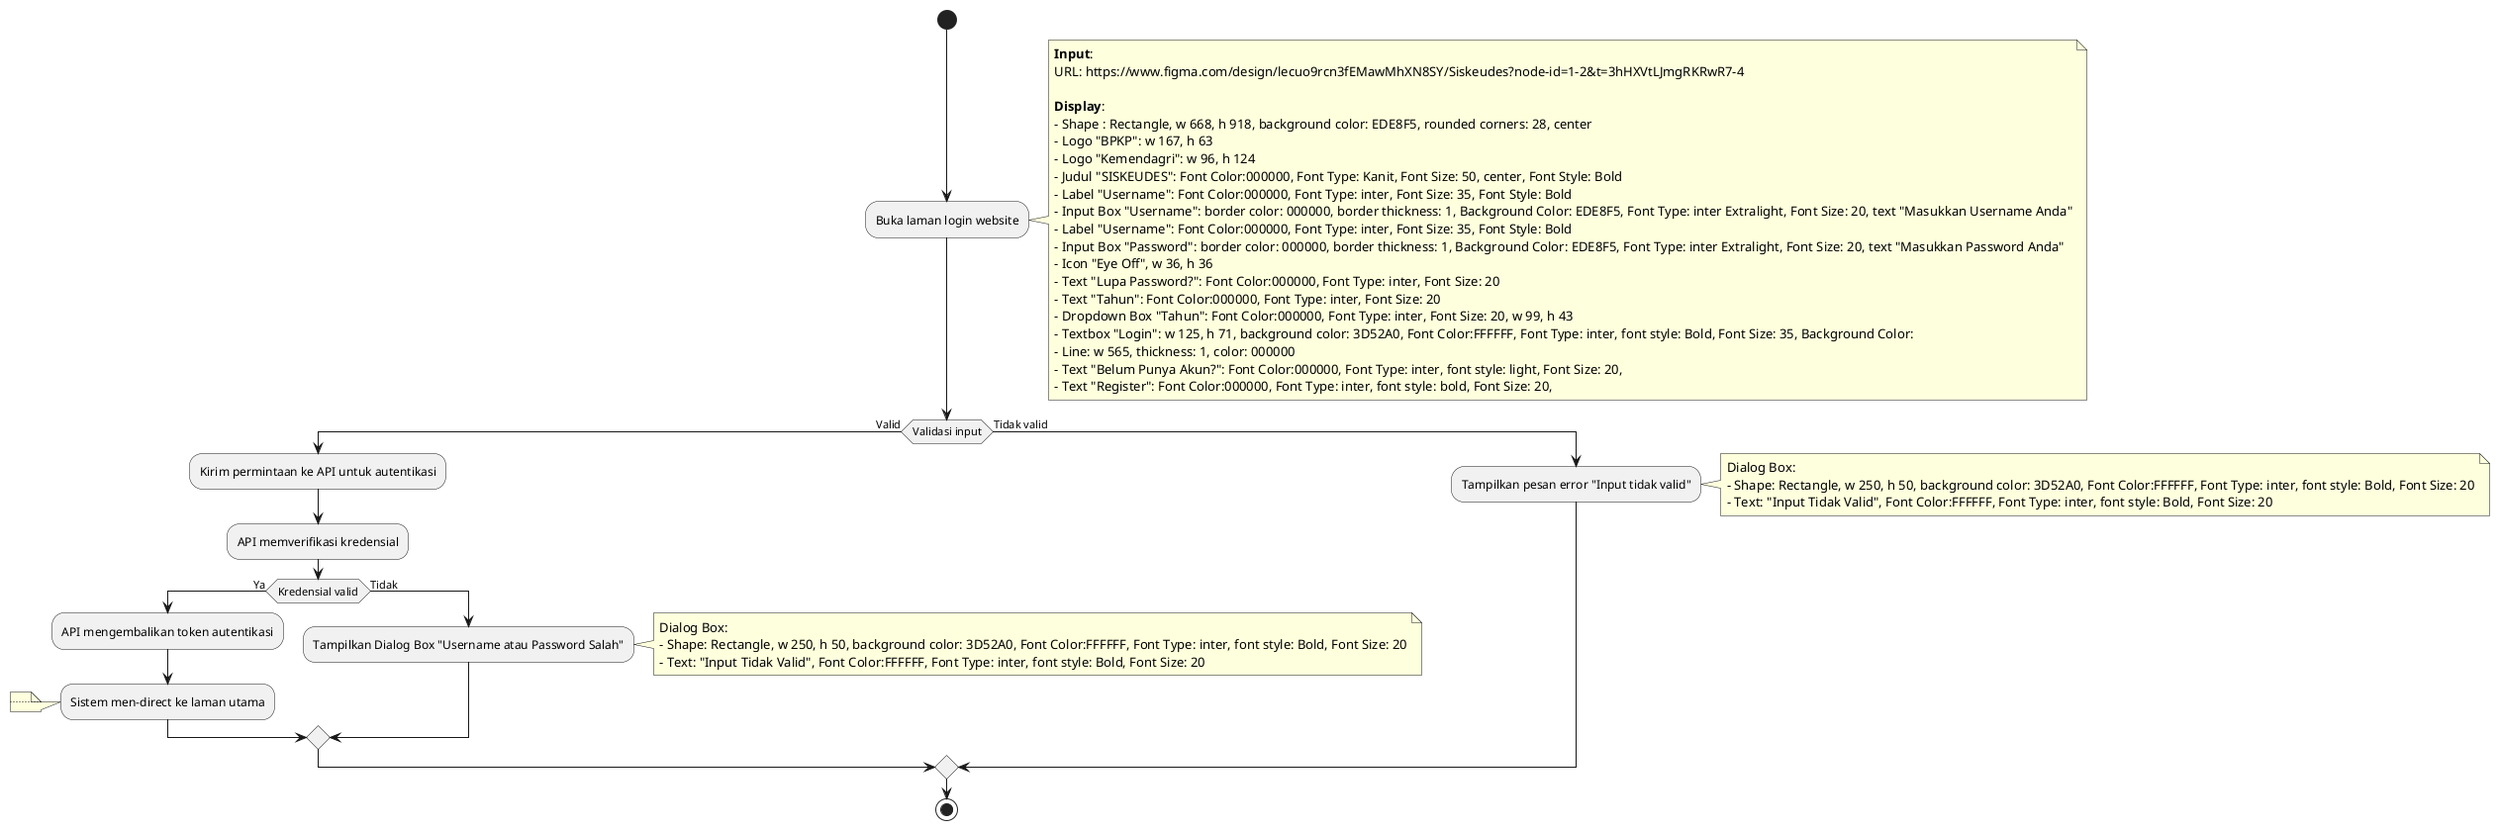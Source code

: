 @startuml loginpage
start

:Buka laman login website;
note right
    **Input**:
    URL: https://www.figma.com/design/lecuo9rcn3fEMawMhXN8SY/Siskeudes?node-id=1-2&t=3hHXVtLJmgRKRwR7-4

    **Display**:
    - Shape : Rectangle, w 668, h 918, background color: EDE8F5, rounded corners: 28, center
    - Logo "BPKP": w 167, h 63
    - Logo "Kemendagri": w 96, h 124
    - Judul "SISKEUDES": Font Color:000000, Font Type: Kanit, Font Size: 50, center, Font Style: Bold
    - Label "Username": Font Color:000000, Font Type: inter, Font Size: 35, Font Style: Bold
    - Input Box "Username": border color: 000000, border thickness: 1, Background Color: EDE8F5, Font Type: inter Extralight, Font Size: 20, text "Masukkan Username Anda"
    - Label "Username": Font Color:000000, Font Type: inter, Font Size: 35, Font Style: Bold
    - Input Box "Password": border color: 000000, border thickness: 1, Background Color: EDE8F5, Font Type: inter Extralight, Font Size: 20, text "Masukkan Password Anda"
    - Icon "Eye Off", w 36, h 36
    - Text "Lupa Password?": Font Color:000000, Font Type: inter, Font Size: 20
    - Text "Tahun": Font Color:000000, Font Type: inter, Font Size: 20
    - Dropdown Box "Tahun": Font Color:000000, Font Type: inter, Font Size: 20, w 99, h 43
    - Textbox "Login": w 125, h 71, background color: 3D52A0, Font Color:FFFFFF, Font Type: inter, font style: Bold, Font Size: 35, Background Color:
    - Line: w 565, thickness: 1, color: 000000
    - Text "Belum Punya Akun?": Font Color:000000, Font Type: inter, font style: light, Font Size: 20,
    - Text "Register": Font Color:000000, Font Type: inter, font style: bold, Font Size: 20,
end note

if (Validasi input) then (Valid)
    :Kirim permintaan ke API untuk autentikasi;
    :API memverifikasi kredensial;

    if (Kredensial valid) then (Ya)
        :API mengembalikan token autentikasi;
        :Sistem men-direct ke laman utama;
        note left
        ....
        end note
    else (Tidak)
        :Tampilkan Dialog Box "Username atau Password Salah";
        note right
            Dialog Box:
            - Shape: Rectangle, w 250, h 50, background color: 3D52A0, Font Color:FFFFFF, Font Type: inter, font style: Bold, Font Size: 20
            - Text: "Input Tidak Valid", Font Color:FFFFFF, Font Type: inter, font style: Bold, Font Size: 20
        end note
    endif
else (Tidak valid)
    :Tampilkan pesan error "Input tidak valid";
    note right
        Dialog Box:
        - Shape: Rectangle, w 250, h 50, background color: 3D52A0, Font Color:FFFFFF, Font Type: inter, font style: Bold, Font Size: 20
        - Text: "Input Tidak Valid", Font Color:FFFFFF, Font Type: inter, font style: Bold, Font Size: 20
    end note
endif

stop
@enduml